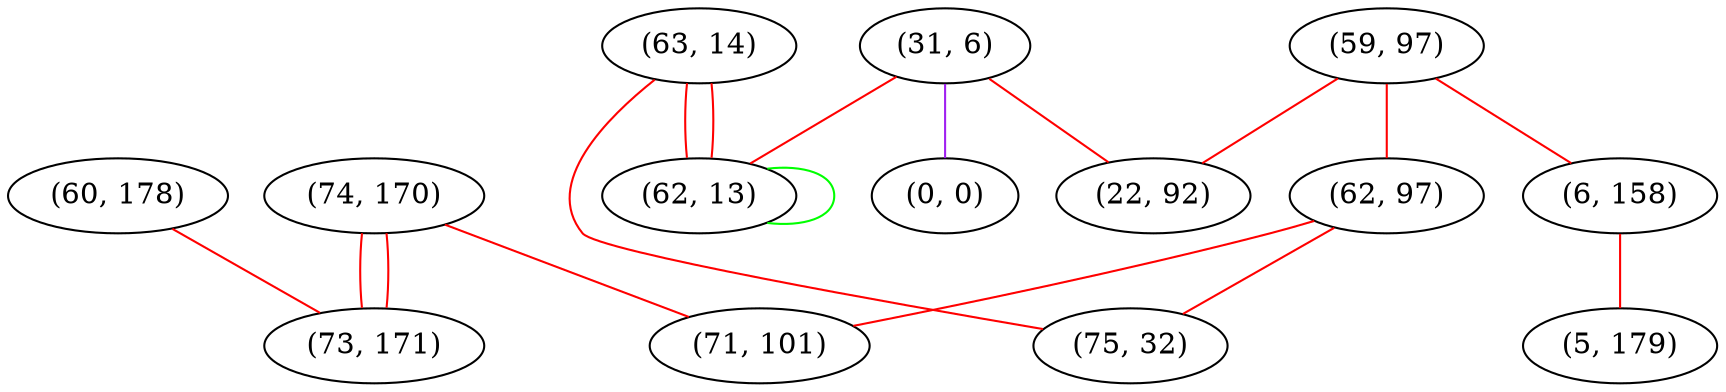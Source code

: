 graph "" {
"(60, 178)";
"(31, 6)";
"(59, 97)";
"(74, 170)";
"(63, 14)";
"(62, 97)";
"(0, 0)";
"(6, 158)";
"(75, 32)";
"(71, 101)";
"(73, 171)";
"(22, 92)";
"(5, 179)";
"(62, 13)";
"(60, 178)" -- "(73, 171)"  [color=red, key=0, weight=1];
"(31, 6)" -- "(22, 92)"  [color=red, key=0, weight=1];
"(31, 6)" -- "(0, 0)"  [color=purple, key=0, weight=4];
"(31, 6)" -- "(62, 13)"  [color=red, key=0, weight=1];
"(59, 97)" -- "(22, 92)"  [color=red, key=0, weight=1];
"(59, 97)" -- "(62, 97)"  [color=red, key=0, weight=1];
"(59, 97)" -- "(6, 158)"  [color=red, key=0, weight=1];
"(74, 170)" -- "(71, 101)"  [color=red, key=0, weight=1];
"(74, 170)" -- "(73, 171)"  [color=red, key=0, weight=1];
"(74, 170)" -- "(73, 171)"  [color=red, key=1, weight=1];
"(63, 14)" -- "(75, 32)"  [color=red, key=0, weight=1];
"(63, 14)" -- "(62, 13)"  [color=red, key=0, weight=1];
"(63, 14)" -- "(62, 13)"  [color=red, key=1, weight=1];
"(62, 97)" -- "(75, 32)"  [color=red, key=0, weight=1];
"(62, 97)" -- "(71, 101)"  [color=red, key=0, weight=1];
"(6, 158)" -- "(5, 179)"  [color=red, key=0, weight=1];
"(62, 13)" -- "(62, 13)"  [color=green, key=0, weight=2];
}
